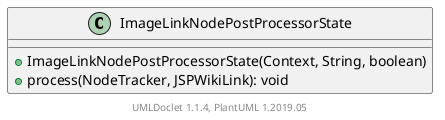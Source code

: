@startuml

    class ImageLinkNodePostProcessorState [[ImageLinkNodePostProcessorState.html]] {
        +ImageLinkNodePostProcessorState(Context, String, boolean)
        +process(NodeTracker, JSPWikiLink): void
    }


    center footer UMLDoclet 1.1.4, PlantUML 1.2019.05
@enduml

